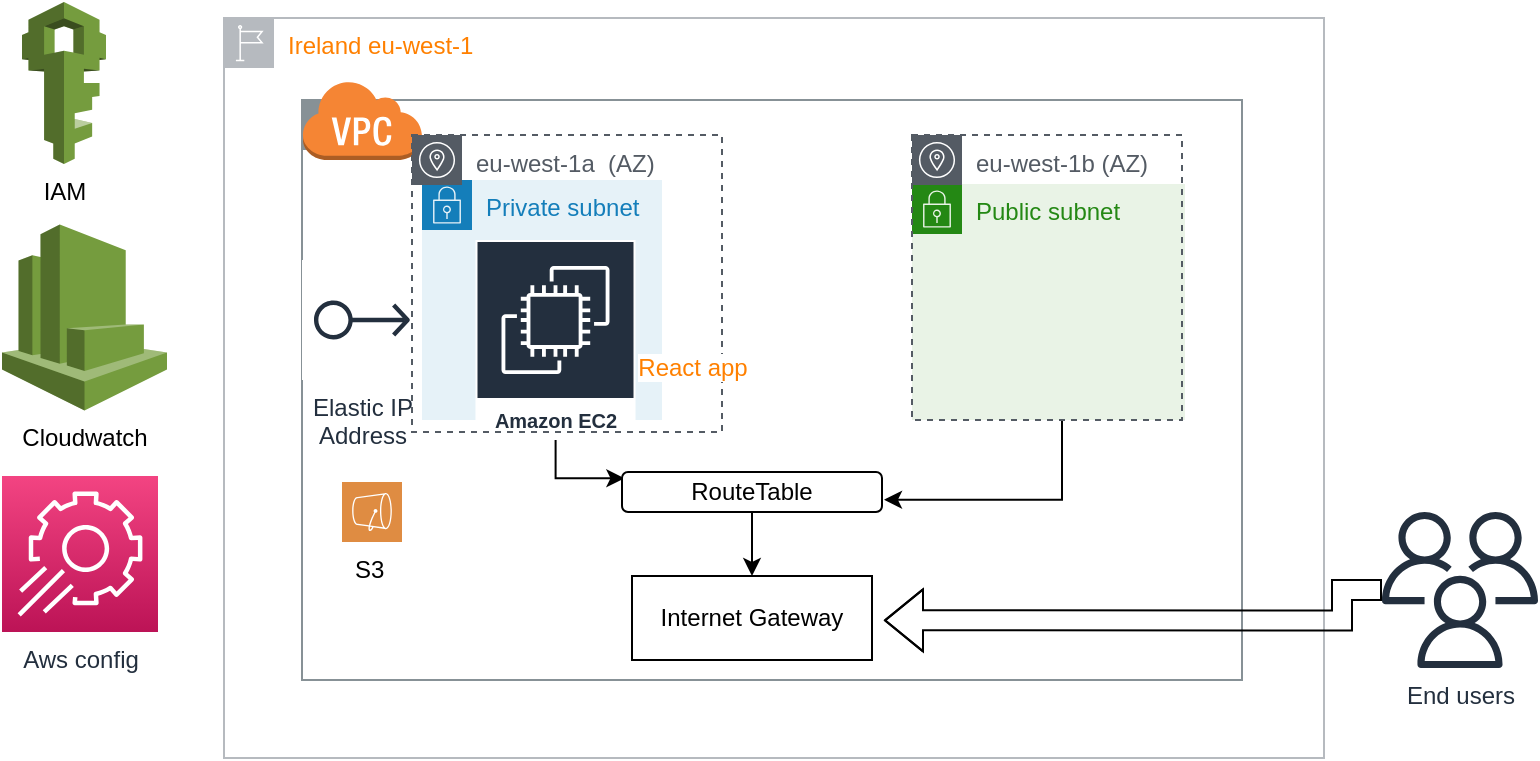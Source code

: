 <mxfile version="14.8.4" type="github"><diagram id="TUDATLyGGUxVwLPlYI6y" name="Page-1"><mxGraphModel dx="868" dy="425" grid="1" gridSize="10" guides="1" tooltips="1" connect="1" arrows="1" fold="1" page="1" pageScale="1" pageWidth="850" pageHeight="1100" math="0" shadow="0"><root><mxCell id="0"/><mxCell id="1" parent="0"/><mxCell id="LUOImHam2Wipe3_UJef9-1" value="VPC" style="outlineConnect=0;gradientColor=none;html=1;whiteSpace=wrap;fontSize=12;fontStyle=0;shape=mxgraph.aws4.group;grIcon=mxgraph.aws4.group_vpc;strokeColor=#879196;fillColor=none;verticalAlign=top;align=left;spacingLeft=30;fontColor=#879196;dashed=0;" vertex="1" parent="1"><mxGeometry x="170" y="80" width="470" height="290" as="geometry"/></mxCell><mxCell id="LUOImHam2Wipe3_UJef9-2" value="Ireland eu-west-1" style="outlineConnect=0;gradientColor=none;html=1;whiteSpace=wrap;fontSize=12;fontStyle=0;shape=mxgraph.aws4.group;grIcon=mxgraph.aws4.group_region;strokeColor=#B6BABF;fillColor=none;verticalAlign=top;align=left;spacingLeft=30;fontColor=#FF8000;" vertex="1" parent="1"><mxGeometry x="131" y="39" width="550" height="370" as="geometry"/></mxCell><mxCell id="LUOImHam2Wipe3_UJef9-4" value="" style="outlineConnect=0;dashed=0;verticalLabelPosition=bottom;verticalAlign=top;align=center;html=1;shape=mxgraph.aws3.virtual_private_cloud;fillColor=#F58534;gradientColor=none;" vertex="1" parent="1"><mxGeometry x="170" y="70" width="60" height="40" as="geometry"/></mxCell><mxCell id="LUOImHam2Wipe3_UJef9-27" style="edgeStyle=orthogonalEdgeStyle;shape=flexArrow;rounded=0;orthogonalLoop=1;jettySize=auto;html=1;entryX=0.6;entryY=0.814;entryDx=0;entryDy=0;entryPerimeter=0;" edge="1" parent="1" source="LUOImHam2Wipe3_UJef9-9" target="LUOImHam2Wipe3_UJef9-2"><mxGeometry relative="1" as="geometry"/></mxCell><mxCell id="LUOImHam2Wipe3_UJef9-9" value="End users" style="outlineConnect=0;fontColor=#232F3E;gradientColor=none;fillColor=#232F3E;strokeColor=none;dashed=0;verticalLabelPosition=bottom;verticalAlign=top;align=center;html=1;fontSize=12;fontStyle=0;aspect=fixed;pointerEvents=1;shape=mxgraph.aws4.users;" vertex="1" parent="1"><mxGeometry x="710" y="286" width="78" height="78" as="geometry"/></mxCell><mxCell id="LUOImHam2Wipe3_UJef9-36" style="edgeStyle=orthogonalEdgeStyle;rounded=0;orthogonalLoop=1;jettySize=auto;html=1;entryX=0.6;entryY=0.651;entryDx=0;entryDy=0;entryPerimeter=0;" edge="1" parent="1" source="LUOImHam2Wipe3_UJef9-12" target="LUOImHam2Wipe3_UJef9-2"><mxGeometry relative="1" as="geometry"><Array as="points"><mxPoint x="550" y="280"/></Array></mxGeometry></mxCell><mxCell id="LUOImHam2Wipe3_UJef9-12" value="Public subnet" style="points=[[0,0],[0.25,0],[0.5,0],[0.75,0],[1,0],[1,0.25],[1,0.5],[1,0.75],[1,1],[0.75,1],[0.5,1],[0.25,1],[0,1],[0,0.75],[0,0.5],[0,0.25]];outlineConnect=0;gradientColor=none;html=1;whiteSpace=wrap;fontSize=12;fontStyle=0;shape=mxgraph.aws4.group;grIcon=mxgraph.aws4.group_security_group;grStroke=0;strokeColor=#248814;fillColor=#E9F3E6;verticalAlign=top;align=left;spacingLeft=30;fontColor=#248814;dashed=0;" vertex="1" parent="1"><mxGeometry x="475" y="122" width="136.5" height="118" as="geometry"/></mxCell><mxCell id="LUOImHam2Wipe3_UJef9-13" value="" style="outlineConnect=0;dashed=0;verticalLabelPosition=bottom;verticalAlign=top;align=center;html=1;shape=mxgraph.aws3.ec2;fillColor=#F58534;gradientColor=none;" vertex="1" parent="1"><mxGeometry x="256.75" y="138.5" width="76.5" height="93" as="geometry"/></mxCell><mxCell id="LUOImHam2Wipe3_UJef9-14" value="Private subnet" style="points=[[0,0],[0.25,0],[0.5,0],[0.75,0],[1,0],[1,0.25],[1,0.5],[1,0.75],[1,1],[0.75,1],[0.5,1],[0.25,1],[0,1],[0,0.75],[0,0.5],[0,0.25]];outlineConnect=0;gradientColor=none;html=1;whiteSpace=wrap;fontSize=12;fontStyle=0;shape=mxgraph.aws4.group;grIcon=mxgraph.aws4.group_security_group;grStroke=0;strokeColor=#147EBA;fillColor=#E6F2F8;verticalAlign=top;align=left;spacingLeft=30;fontColor=#147EBA;dashed=0;" vertex="1" parent="1"><mxGeometry x="230" y="120" width="120" height="120" as="geometry"/></mxCell><mxCell id="LUOImHam2Wipe3_UJef9-24" style="edgeStyle=orthogonalEdgeStyle;rounded=0;orthogonalLoop=1;jettySize=auto;html=1;entryX=0.364;entryY=0.622;entryDx=0;entryDy=0;entryPerimeter=0;" edge="1" parent="1" source="LUOImHam2Wipe3_UJef9-15" target="LUOImHam2Wipe3_UJef9-2"><mxGeometry relative="1" as="geometry"><Array as="points"><mxPoint x="297" y="269"/></Array></mxGeometry></mxCell><mxCell id="LUOImHam2Wipe3_UJef9-15" value="Amazon EC2" style="outlineConnect=0;fontColor=#232F3E;gradientColor=none;strokeColor=#ffffff;fillColor=#232F3E;dashed=0;verticalLabelPosition=middle;verticalAlign=bottom;align=center;html=1;whiteSpace=wrap;fontSize=10;fontStyle=1;spacing=3;shape=mxgraph.aws4.productIcon;prIcon=mxgraph.aws4.ec2;" vertex="1" parent="1"><mxGeometry x="256.75" y="150" width="80" height="100" as="geometry"/></mxCell><mxCell id="LUOImHam2Wipe3_UJef9-16" value="Elastic IP&#10;Address" style="outlineConnect=0;fontColor=#232F3E;gradientColor=none;strokeColor=#232F3E;fillColor=#ffffff;dashed=0;verticalLabelPosition=bottom;verticalAlign=top;align=center;html=1;fontSize=12;fontStyle=0;aspect=fixed;shape=mxgraph.aws4.resourceIcon;resIcon=mxgraph.aws4.elastic_ip_address;" vertex="1" parent="1"><mxGeometry x="170" y="160" width="60" height="60" as="geometry"/></mxCell><object label="S3&amp;nbsp;" id="LUOImHam2Wipe3_UJef9-18"><mxCell style="pointerEvents=1;shadow=0;dashed=0;html=1;strokeColor=none;fillColor=#DF8C42;labelPosition=center;verticalLabelPosition=bottom;verticalAlign=top;align=center;outlineConnect=0;shape=mxgraph.veeam2.aws_s3;direction=south;" vertex="1" parent="1"><mxGeometry x="190" y="271" width="30" height="30" as="geometry"/></mxCell></object><mxCell id="LUOImHam2Wipe3_UJef9-19" value="Internet Gateway" style="rounded=0;whiteSpace=wrap;html=1;" vertex="1" parent="1"><mxGeometry x="335" y="318" width="120" height="42" as="geometry"/></mxCell><mxCell id="LUOImHam2Wipe3_UJef9-44" value="" style="edgeStyle=orthogonalEdgeStyle;rounded=0;orthogonalLoop=1;jettySize=auto;html=1;" edge="1" parent="1" source="LUOImHam2Wipe3_UJef9-23" target="LUOImHam2Wipe3_UJef9-19"><mxGeometry relative="1" as="geometry"/></mxCell><mxCell id="LUOImHam2Wipe3_UJef9-23" value="RouteTable" style="rounded=1;whiteSpace=wrap;html=1;" vertex="1" parent="1"><mxGeometry x="330" y="266" width="130" height="20" as="geometry"/></mxCell><mxCell id="LUOImHam2Wipe3_UJef9-38" value="eu-west-1a&amp;nbsp; (AZ)" style="outlineConnect=0;gradientColor=none;html=1;whiteSpace=wrap;fontSize=12;fontStyle=0;shape=mxgraph.aws4.group;grIcon=mxgraph.aws4.group_availability_zone;strokeColor=#545B64;fillColor=none;verticalAlign=top;align=left;spacingLeft=30;fontColor=#545B64;dashed=1;" vertex="1" parent="1"><mxGeometry x="225" y="97.5" width="155" height="148.5" as="geometry"/></mxCell><mxCell id="LUOImHam2Wipe3_UJef9-41" value="eu-west-1b (AZ)" style="outlineConnect=0;gradientColor=none;html=1;whiteSpace=wrap;fontSize=12;fontStyle=0;shape=mxgraph.aws4.group;grIcon=mxgraph.aws4.group_availability_zone;strokeColor=#545B64;fillColor=none;verticalAlign=top;align=left;spacingLeft=30;fontColor=#545B64;dashed=1;" vertex="1" parent="1"><mxGeometry x="475" y="97.5" width="135" height="142.5" as="geometry"/></mxCell><mxCell id="LUOImHam2Wipe3_UJef9-45" value="Cloudwatch" style="outlineConnect=0;dashed=0;verticalLabelPosition=bottom;verticalAlign=top;align=center;html=1;shape=mxgraph.aws3.cloudwatch;fillColor=#759C3E;gradientColor=none;" vertex="1" parent="1"><mxGeometry x="20" y="142.25" width="82.5" height="93" as="geometry"/></mxCell><mxCell id="LUOImHam2Wipe3_UJef9-48" value="Aws config&lt;br&gt;" style="points=[[0,0,0],[0.25,0,0],[0.5,0,0],[0.75,0,0],[1,0,0],[0,1,0],[0.25,1,0],[0.5,1,0],[0.75,1,0],[1,1,0],[0,0.25,0],[0,0.5,0],[0,0.75,0],[1,0.25,0],[1,0.5,0],[1,0.75,0]];points=[[0,0,0],[0.25,0,0],[0.5,0,0],[0.75,0,0],[1,0,0],[0,1,0],[0.25,1,0],[0.5,1,0],[0.75,1,0],[1,1,0],[0,0.25,0],[0,0.5,0],[0,0.75,0],[1,0.25,0],[1,0.5,0],[1,0.75,0]];outlineConnect=0;fontColor=#232F3E;gradientColor=#F34482;gradientDirection=north;fillColor=#BC1356;strokeColor=#ffffff;dashed=0;verticalLabelPosition=bottom;verticalAlign=top;align=center;html=1;fontSize=12;fontStyle=0;aspect=fixed;shape=mxgraph.aws4.resourceIcon;resIcon=mxgraph.aws4.app_config;" vertex="1" parent="1"><mxGeometry x="20" y="268" width="78" height="78" as="geometry"/></mxCell><mxCell id="LUOImHam2Wipe3_UJef9-49" value="IAM" style="outlineConnect=0;dashed=0;verticalLabelPosition=bottom;verticalAlign=top;align=center;html=1;shape=mxgraph.aws3.iam;fillColor=#759C3E;gradientColor=none;" vertex="1" parent="1"><mxGeometry x="30" y="31" width="42" height="81" as="geometry"/></mxCell><mxCell id="LUOImHam2Wipe3_UJef9-51" value="React app" style="shape=image;html=1;verticalAlign=top;verticalLabelPosition=bottom;labelBackgroundColor=#ffffff;imageAspect=0;aspect=fixed;image=https://cdn4.iconfinder.com/data/icons/logos-3/600/React.js_logo-128.png;fontColor=#FF8000;" vertex="1" parent="1"><mxGeometry x="350" y="170" width="30" height="30" as="geometry"/></mxCell></root></mxGraphModel></diagram></mxfile>